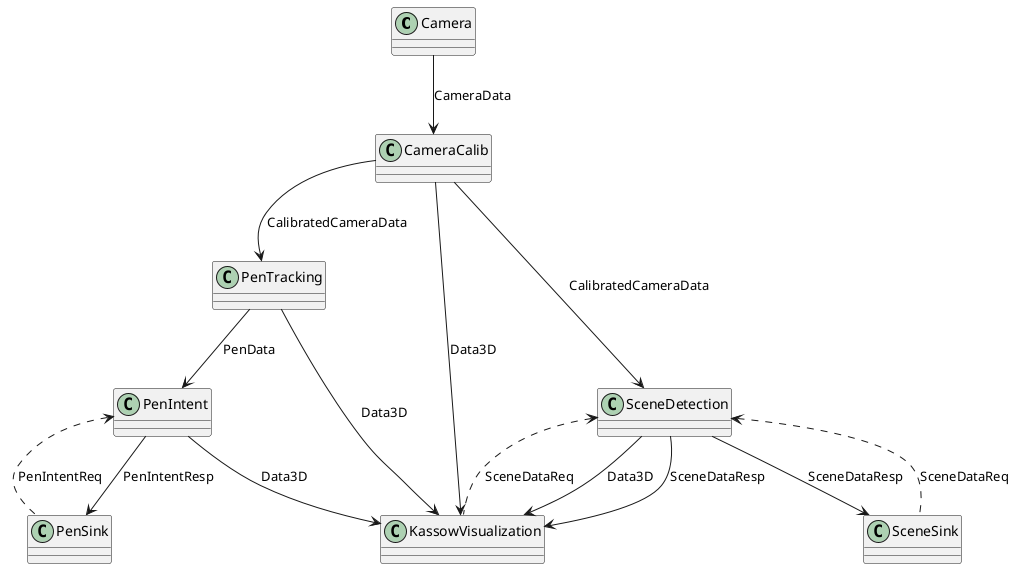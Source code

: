 @startuml
Camera --> CameraCalib: CameraData
CameraCalib --> PenTracking: CalibratedCameraData
PenTracking --> PenIntent: PenData
PenIntent --> PenSink: PenIntentResp
PenIntent <.. PenSink: PenIntentReq

CameraCalib --> SceneDetection: CalibratedCameraData
SceneDetection --> SceneSink: SceneDataResp
SceneDetection <.. SceneSink: SceneDataReq

CameraCalib --> KassowVisualization: Data3D
PenTracking --> KassowVisualization: Data3D
PenIntent --> KassowVisualization: Data3D
SceneDetection --> KassowVisualization: Data3D

SceneDetection --> KassowVisualization: SceneDataResp
SceneDetection <.. KassowVisualization: SceneDataReq
@enduml